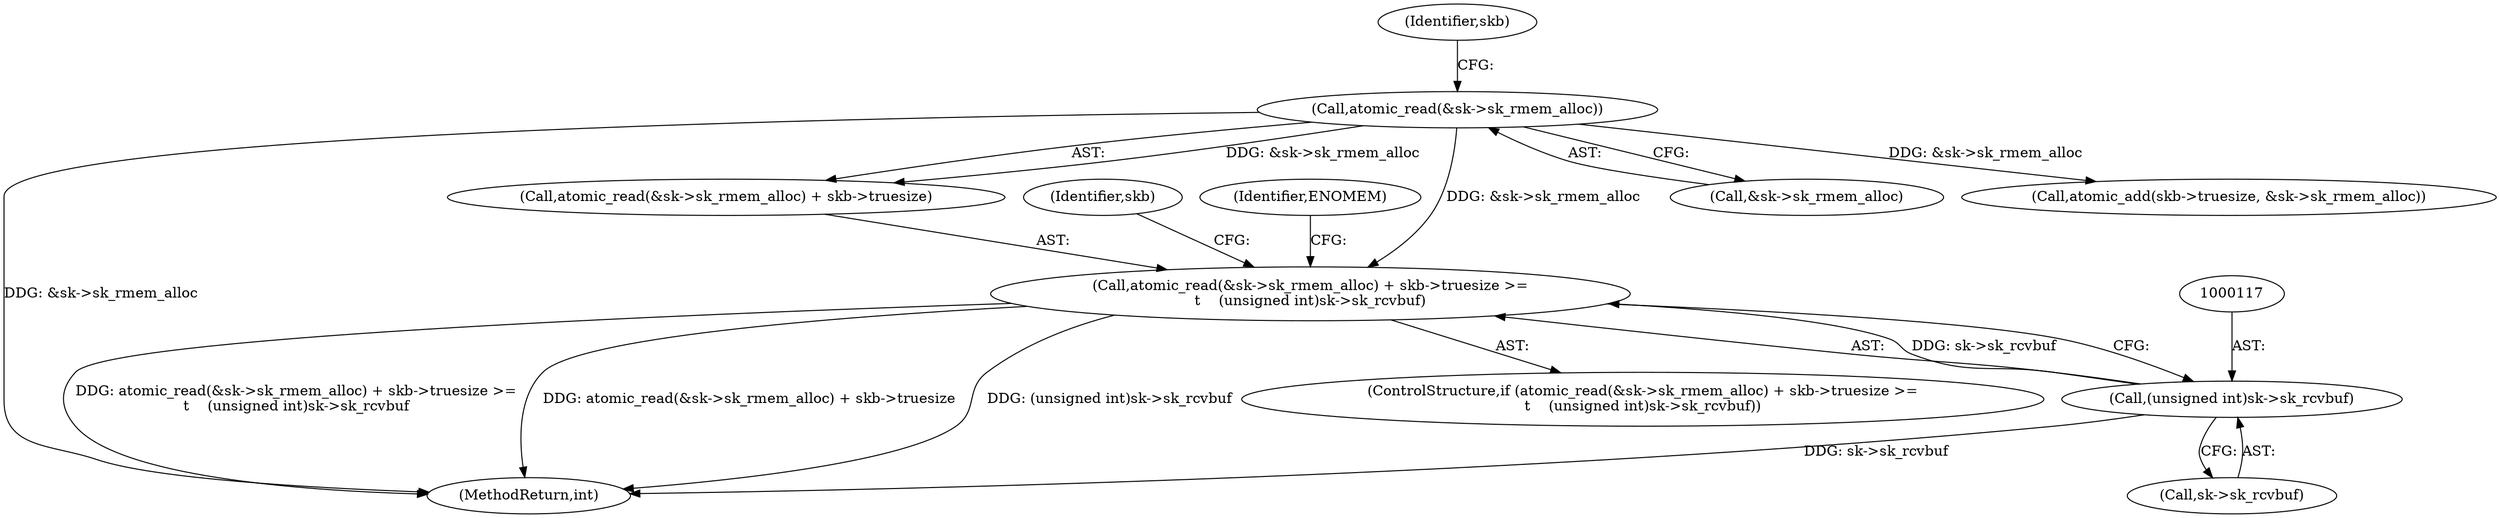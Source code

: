 digraph "0_linux_8605330aac5a5785630aec8f64378a54891937cc@API" {
"1000106" [label="(Call,atomic_read(&sk->sk_rmem_alloc) + skb->truesize >=\n\t    (unsigned int)sk->sk_rcvbuf)"];
"1000108" [label="(Call,atomic_read(&sk->sk_rmem_alloc))"];
"1000116" [label="(Call,(unsigned int)sk->sk_rcvbuf)"];
"1000107" [label="(Call,atomic_read(&sk->sk_rmem_alloc) + skb->truesize)"];
"1000114" [label="(Identifier,skb)"];
"1000105" [label="(ControlStructure,if (atomic_read(&sk->sk_rmem_alloc) + skb->truesize >=\n\t    (unsigned int)sk->sk_rcvbuf))"];
"1000163" [label="(MethodReturn,int)"];
"1000109" [label="(Call,&sk->sk_rmem_alloc)"];
"1000108" [label="(Call,atomic_read(&sk->sk_rmem_alloc))"];
"1000125" [label="(Identifier,skb)"];
"1000123" [label="(Identifier,ENOMEM)"];
"1000116" [label="(Call,(unsigned int)sk->sk_rcvbuf)"];
"1000106" [label="(Call,atomic_read(&sk->sk_rmem_alloc) + skb->truesize >=\n\t    (unsigned int)sk->sk_rcvbuf)"];
"1000118" [label="(Call,sk->sk_rcvbuf)"];
"1000136" [label="(Call,atomic_add(skb->truesize, &sk->sk_rmem_alloc))"];
"1000106" -> "1000105"  [label="AST: "];
"1000106" -> "1000116"  [label="CFG: "];
"1000107" -> "1000106"  [label="AST: "];
"1000116" -> "1000106"  [label="AST: "];
"1000123" -> "1000106"  [label="CFG: "];
"1000125" -> "1000106"  [label="CFG: "];
"1000106" -> "1000163"  [label="DDG: atomic_read(&sk->sk_rmem_alloc) + skb->truesize"];
"1000106" -> "1000163"  [label="DDG: (unsigned int)sk->sk_rcvbuf"];
"1000106" -> "1000163"  [label="DDG: atomic_read(&sk->sk_rmem_alloc) + skb->truesize >=\n\t    (unsigned int)sk->sk_rcvbuf"];
"1000108" -> "1000106"  [label="DDG: &sk->sk_rmem_alloc"];
"1000116" -> "1000106"  [label="DDG: sk->sk_rcvbuf"];
"1000108" -> "1000107"  [label="AST: "];
"1000108" -> "1000109"  [label="CFG: "];
"1000109" -> "1000108"  [label="AST: "];
"1000114" -> "1000108"  [label="CFG: "];
"1000108" -> "1000163"  [label="DDG: &sk->sk_rmem_alloc"];
"1000108" -> "1000107"  [label="DDG: &sk->sk_rmem_alloc"];
"1000108" -> "1000136"  [label="DDG: &sk->sk_rmem_alloc"];
"1000116" -> "1000118"  [label="CFG: "];
"1000117" -> "1000116"  [label="AST: "];
"1000118" -> "1000116"  [label="AST: "];
"1000116" -> "1000163"  [label="DDG: sk->sk_rcvbuf"];
}
